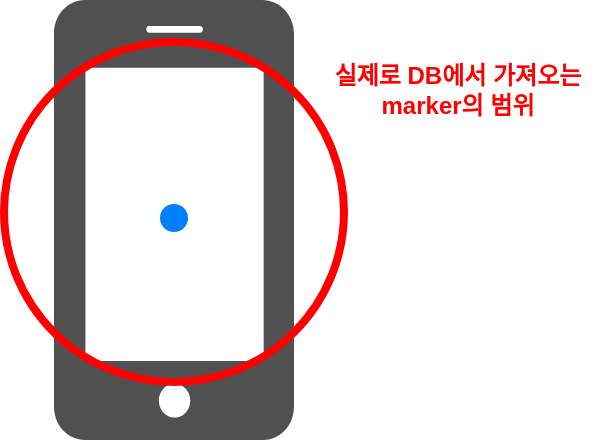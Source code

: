 <mxfile version="12.9.9" type="device"><diagram id="E2XzcrJKiRRstDN-pKCi" name="Page-1"><mxGraphModel dx="946" dy="-489" grid="1" gridSize="10" guides="1" tooltips="1" connect="1" arrows="1" fold="1" page="1" pageScale="1" pageWidth="827" pageHeight="1169" math="0" shadow="0"><root><mxCell id="0"/><mxCell id="1" parent="0"/><mxCell id="QuPxTxFyEVaZuYkgkzvG-1" value="" style="pointerEvents=1;shadow=0;dashed=0;html=1;strokeColor=none;fillColor=#505050;labelPosition=center;verticalLabelPosition=bottom;verticalAlign=top;outlineConnect=0;align=center;shape=mxgraph.office.devices.cell_phone_iphone_proportional;" vertex="1" parent="1"><mxGeometry x="285" y="1370" width="120" height="220" as="geometry"/></mxCell><mxCell id="QuPxTxFyEVaZuYkgkzvG-2" value="" style="ellipse;whiteSpace=wrap;html=1;aspect=fixed;fillColor=none;strokeColor=#FF0000;strokeWidth=4;" vertex="1" parent="1"><mxGeometry x="260" y="1391" width="170" height="170" as="geometry"/></mxCell><mxCell id="QuPxTxFyEVaZuYkgkzvG-3" value="" style="ellipse;whiteSpace=wrap;html=1;aspect=fixed;strokeColor=#0080FF;strokeWidth=4;fillColor=#0080FF;" vertex="1" parent="1"><mxGeometry x="340" y="1474" width="10" height="10" as="geometry"/></mxCell><mxCell id="QuPxTxFyEVaZuYkgkzvG-4" value="&lt;b&gt;&lt;font color=&quot;#ff0000&quot;&gt;실제로 DB에서 가져오는 marker의 범위&lt;/font&gt;&lt;/b&gt;" style="text;html=1;strokeColor=none;fillColor=none;align=center;verticalAlign=middle;whiteSpace=wrap;rounded=0;" vertex="1" parent="1"><mxGeometry x="414" y="1400" width="146" height="30" as="geometry"/></mxCell></root></mxGraphModel></diagram></mxfile>